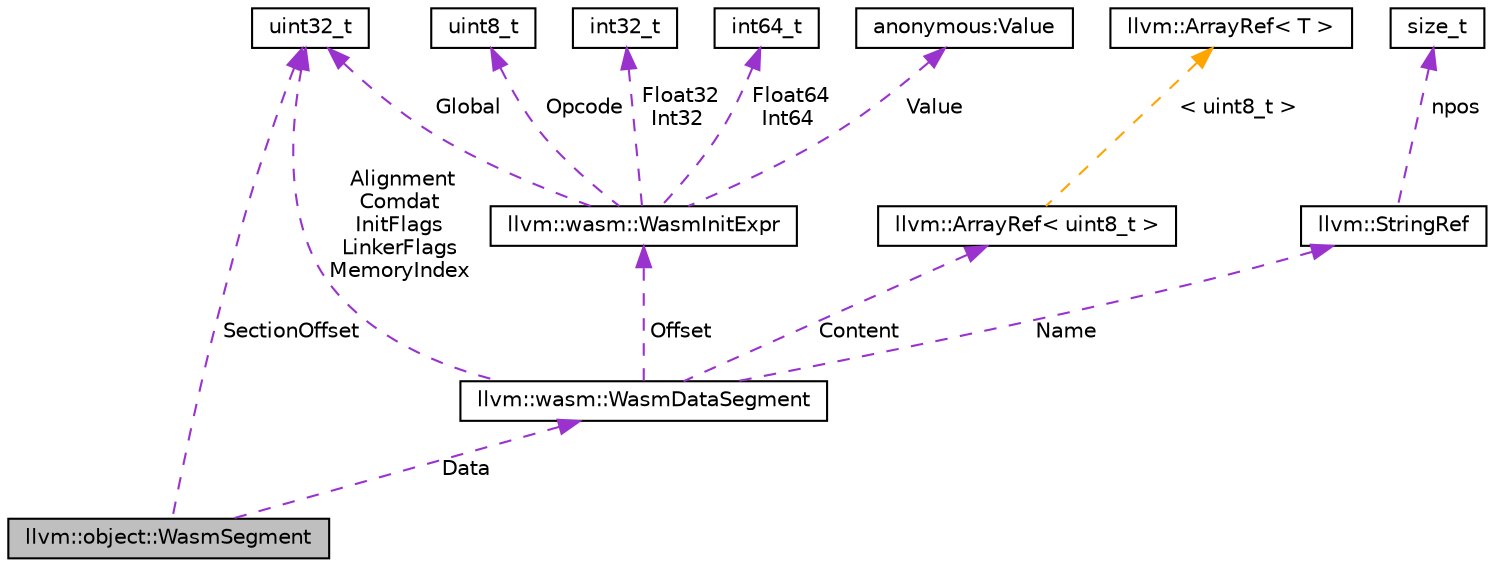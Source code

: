 digraph "llvm::object::WasmSegment"
{
 // LATEX_PDF_SIZE
  bgcolor="transparent";
  edge [fontname="Helvetica",fontsize="10",labelfontname="Helvetica",labelfontsize="10"];
  node [fontname="Helvetica",fontsize="10",shape="box"];
  Node1 [label="llvm::object::WasmSegment",height=0.2,width=0.4,color="black", fillcolor="grey75", style="filled", fontcolor="black",tooltip=" "];
  Node2 -> Node1 [dir="back",color="darkorchid3",fontsize="10",style="dashed",label=" SectionOffset" ,fontname="Helvetica"];
  Node2 [label="uint32_t",height=0.2,width=0.4,color="black",URL="$classuint32__t.html",tooltip=" "];
  Node3 -> Node1 [dir="back",color="darkorchid3",fontsize="10",style="dashed",label=" Data" ,fontname="Helvetica"];
  Node3 [label="llvm::wasm::WasmDataSegment",height=0.2,width=0.4,color="black",URL="$structllvm_1_1wasm_1_1WasmDataSegment.html",tooltip=" "];
  Node2 -> Node3 [dir="back",color="darkorchid3",fontsize="10",style="dashed",label=" Alignment\nComdat\nInitFlags\nLinkerFlags\nMemoryIndex" ,fontname="Helvetica"];
  Node4 -> Node3 [dir="back",color="darkorchid3",fontsize="10",style="dashed",label=" Offset" ,fontname="Helvetica"];
  Node4 [label="llvm::wasm::WasmInitExpr",height=0.2,width=0.4,color="black",URL="$structllvm_1_1wasm_1_1WasmInitExpr.html",tooltip=" "];
  Node5 -> Node4 [dir="back",color="darkorchid3",fontsize="10",style="dashed",label=" Opcode" ,fontname="Helvetica"];
  Node5 [label="uint8_t",height=0.2,width=0.4,color="black",tooltip=" "];
  Node6 -> Node4 [dir="back",color="darkorchid3",fontsize="10",style="dashed",label=" Float32\nInt32" ,fontname="Helvetica"];
  Node6 [label="int32_t",height=0.2,width=0.4,color="black",tooltip=" "];
  Node7 -> Node4 [dir="back",color="darkorchid3",fontsize="10",style="dashed",label=" Float64\nInt64" ,fontname="Helvetica"];
  Node7 [label="int64_t",height=0.2,width=0.4,color="black",tooltip=" "];
  Node2 -> Node4 [dir="back",color="darkorchid3",fontsize="10",style="dashed",label=" Global" ,fontname="Helvetica"];
  Node8 -> Node4 [dir="back",color="darkorchid3",fontsize="10",style="dashed",label=" Value" ,fontname="Helvetica"];
  Node8 [label="anonymous:Value",height=0.2,width=0.4,color="black",tooltip=" "];
  Node9 -> Node3 [dir="back",color="darkorchid3",fontsize="10",style="dashed",label=" Content" ,fontname="Helvetica"];
  Node9 [label="llvm::ArrayRef\< uint8_t \>",height=0.2,width=0.4,color="black",URL="$classllvm_1_1ArrayRef.html",tooltip=" "];
  Node10 -> Node9 [dir="back",color="orange",fontsize="10",style="dashed",label=" \< uint8_t \>" ,fontname="Helvetica"];
  Node10 [label="llvm::ArrayRef\< T \>",height=0.2,width=0.4,color="black",URL="$classllvm_1_1ArrayRef.html",tooltip="ArrayRef - Represent a constant reference to an array (0 or more elements consecutively in memory),..."];
  Node11 -> Node3 [dir="back",color="darkorchid3",fontsize="10",style="dashed",label=" Name" ,fontname="Helvetica"];
  Node11 [label="llvm::StringRef",height=0.2,width=0.4,color="black",URL="$classllvm_1_1StringRef.html",tooltip="StringRef - Represent a constant reference to a string, i.e."];
  Node12 -> Node11 [dir="back",color="darkorchid3",fontsize="10",style="dashed",label=" npos" ,fontname="Helvetica"];
  Node12 [label="size_t",height=0.2,width=0.4,color="black",URL="$classsize__t.html",tooltip=" "];
}
